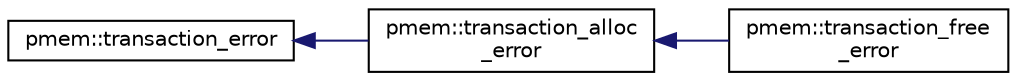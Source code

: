 digraph "Graphical Class Hierarchy"
{
  edge [fontname="Helvetica",fontsize="10",labelfontname="Helvetica",labelfontsize="10"];
  node [fontname="Helvetica",fontsize="10",shape=record];
  rankdir="LR";
  Node1 [label="pmem::transaction_error",height=0.2,width=0.4,color="black", fillcolor="white", style="filled",URL="$classpmem_1_1transaction__error.html",tooltip="Custom transaction error class. "];
  Node1 -> Node2 [dir="back",color="midnightblue",fontsize="10",style="solid",fontname="Helvetica"];
  Node2 [label="pmem::transaction_alloc\l_error",height=0.2,width=0.4,color="black", fillcolor="white", style="filled",URL="$classpmem_1_1transaction__alloc__error.html",tooltip="Custom transaction error class. "];
  Node2 -> Node3 [dir="back",color="midnightblue",fontsize="10",style="solid",fontname="Helvetica"];
  Node3 [label="pmem::transaction_free\l_error",height=0.2,width=0.4,color="black", fillcolor="white", style="filled",URL="$classpmem_1_1transaction__free__error.html",tooltip="Custom transaction error class. "];
}
